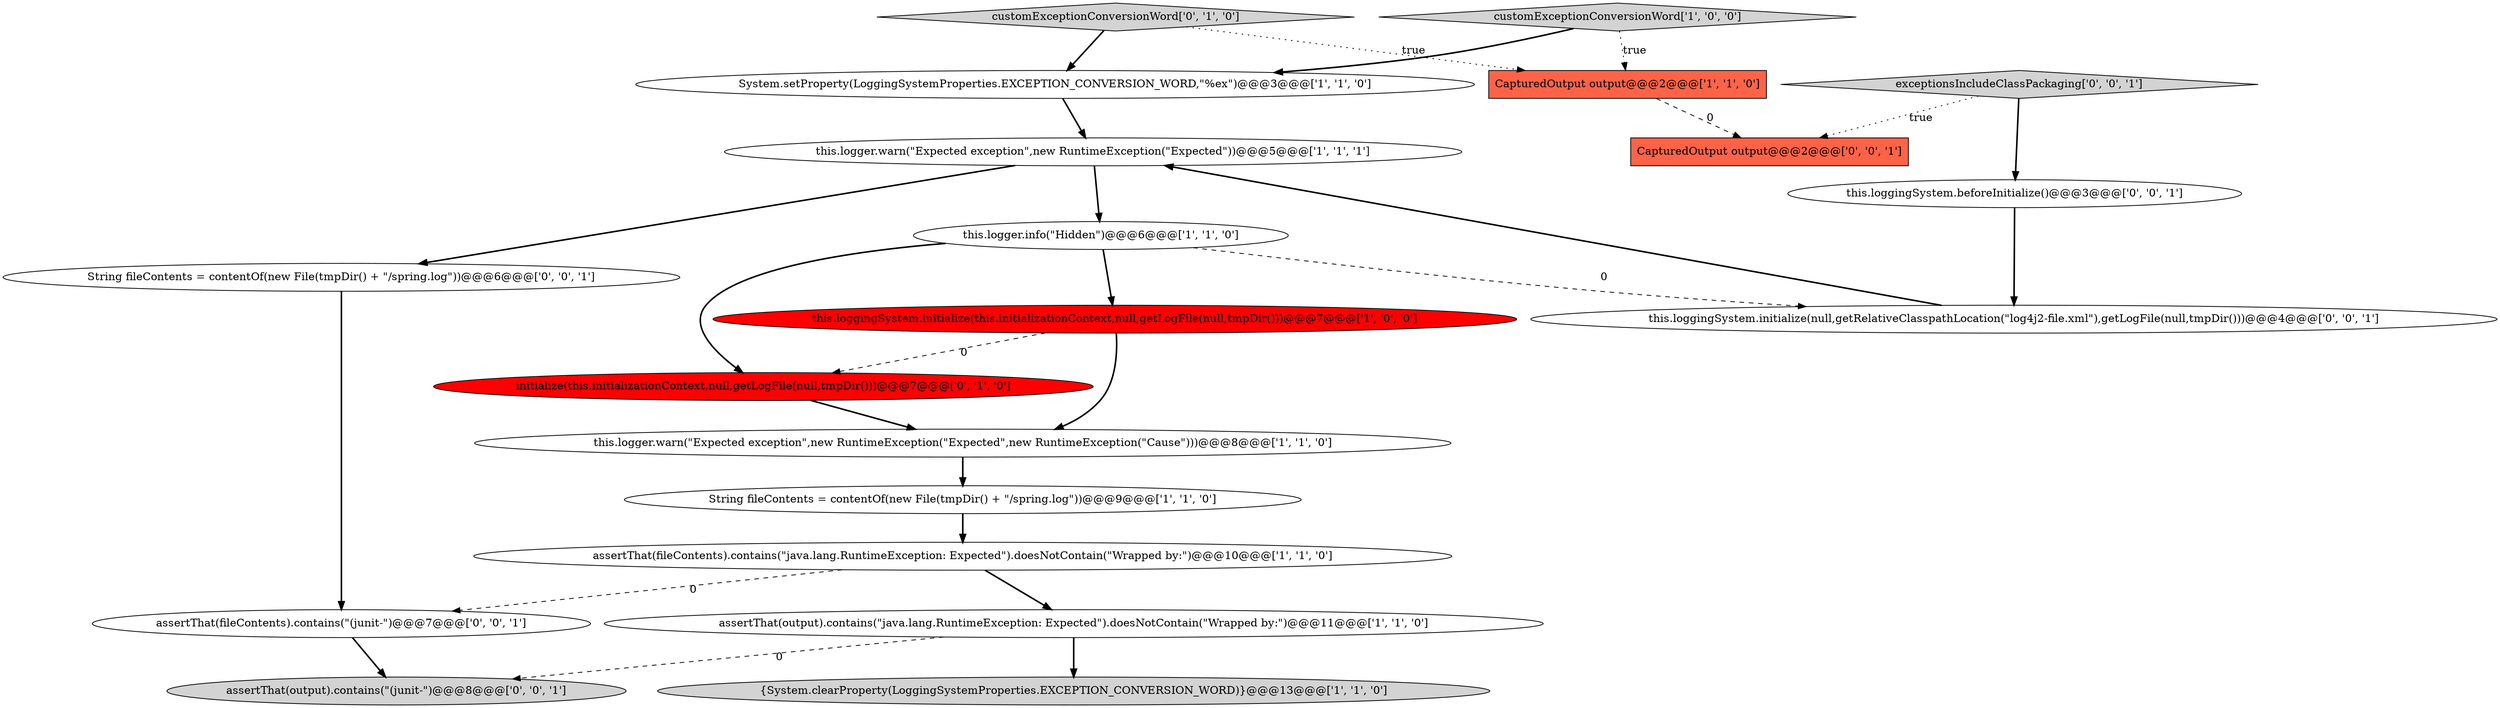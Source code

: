 digraph {
12 [style = filled, label = "customExceptionConversionWord['0', '1', '0']", fillcolor = lightgray, shape = diamond image = "AAA0AAABBB2BBB"];
13 [style = filled, label = "CapturedOutput output@@@2@@@['0', '0', '1']", fillcolor = tomato, shape = box image = "AAA0AAABBB3BBB"];
17 [style = filled, label = "this.loggingSystem.initialize(null,getRelativeClasspathLocation(\"log4j2-file.xml\"),getLogFile(null,tmpDir()))@@@4@@@['0', '0', '1']", fillcolor = white, shape = ellipse image = "AAA0AAABBB3BBB"];
18 [style = filled, label = "assertThat(fileContents).contains(\"(junit-\")@@@7@@@['0', '0', '1']", fillcolor = white, shape = ellipse image = "AAA0AAABBB3BBB"];
6 [style = filled, label = "System.setProperty(LoggingSystemProperties.EXCEPTION_CONVERSION_WORD,\"%ex\")@@@3@@@['1', '1', '0']", fillcolor = white, shape = ellipse image = "AAA0AAABBB1BBB"];
9 [style = filled, label = "customExceptionConversionWord['1', '0', '0']", fillcolor = lightgray, shape = diamond image = "AAA0AAABBB1BBB"];
2 [style = filled, label = "this.logger.info(\"Hidden\")@@@6@@@['1', '1', '0']", fillcolor = white, shape = ellipse image = "AAA0AAABBB1BBB"];
1 [style = filled, label = "this.logger.warn(\"Expected exception\",new RuntimeException(\"Expected\"))@@@5@@@['1', '1', '1']", fillcolor = white, shape = ellipse image = "AAA0AAABBB1BBB"];
5 [style = filled, label = "String fileContents = contentOf(new File(tmpDir() + \"/spring.log\"))@@@9@@@['1', '1', '0']", fillcolor = white, shape = ellipse image = "AAA0AAABBB1BBB"];
14 [style = filled, label = "String fileContents = contentOf(new File(tmpDir() + \"/spring.log\"))@@@6@@@['0', '0', '1']", fillcolor = white, shape = ellipse image = "AAA0AAABBB3BBB"];
4 [style = filled, label = "CapturedOutput output@@@2@@@['1', '1', '0']", fillcolor = tomato, shape = box image = "AAA0AAABBB1BBB"];
11 [style = filled, label = "initialize(this.initializationContext,null,getLogFile(null,tmpDir()))@@@7@@@['0', '1', '0']", fillcolor = red, shape = ellipse image = "AAA1AAABBB2BBB"];
0 [style = filled, label = "{System.clearProperty(LoggingSystemProperties.EXCEPTION_CONVERSION_WORD)}@@@13@@@['1', '1', '0']", fillcolor = lightgray, shape = ellipse image = "AAA0AAABBB1BBB"];
8 [style = filled, label = "this.logger.warn(\"Expected exception\",new RuntimeException(\"Expected\",new RuntimeException(\"Cause\")))@@@8@@@['1', '1', '0']", fillcolor = white, shape = ellipse image = "AAA0AAABBB1BBB"];
16 [style = filled, label = "this.loggingSystem.beforeInitialize()@@@3@@@['0', '0', '1']", fillcolor = white, shape = ellipse image = "AAA0AAABBB3BBB"];
19 [style = filled, label = "exceptionsIncludeClassPackaging['0', '0', '1']", fillcolor = lightgray, shape = diamond image = "AAA0AAABBB3BBB"];
3 [style = filled, label = "assertThat(output).contains(\"java.lang.RuntimeException: Expected\").doesNotContain(\"Wrapped by:\")@@@11@@@['1', '1', '0']", fillcolor = white, shape = ellipse image = "AAA0AAABBB1BBB"];
7 [style = filled, label = "assertThat(fileContents).contains(\"java.lang.RuntimeException: Expected\").doesNotContain(\"Wrapped by:\")@@@10@@@['1', '1', '0']", fillcolor = white, shape = ellipse image = "AAA0AAABBB1BBB"];
10 [style = filled, label = "this.loggingSystem.initialize(this.initializationContext,null,getLogFile(null,tmpDir()))@@@7@@@['1', '0', '0']", fillcolor = red, shape = ellipse image = "AAA1AAABBB1BBB"];
15 [style = filled, label = "assertThat(output).contains(\"(junit-\")@@@8@@@['0', '0', '1']", fillcolor = lightgray, shape = ellipse image = "AAA0AAABBB3BBB"];
7->18 [style = dashed, label="0"];
17->1 [style = bold, label=""];
18->15 [style = bold, label=""];
19->13 [style = dotted, label="true"];
16->17 [style = bold, label=""];
2->10 [style = bold, label=""];
12->6 [style = bold, label=""];
2->17 [style = dashed, label="0"];
7->3 [style = bold, label=""];
3->0 [style = bold, label=""];
9->6 [style = bold, label=""];
19->16 [style = bold, label=""];
10->11 [style = dashed, label="0"];
6->1 [style = bold, label=""];
8->5 [style = bold, label=""];
10->8 [style = bold, label=""];
9->4 [style = dotted, label="true"];
3->15 [style = dashed, label="0"];
5->7 [style = bold, label=""];
11->8 [style = bold, label=""];
14->18 [style = bold, label=""];
1->14 [style = bold, label=""];
1->2 [style = bold, label=""];
12->4 [style = dotted, label="true"];
4->13 [style = dashed, label="0"];
2->11 [style = bold, label=""];
}
